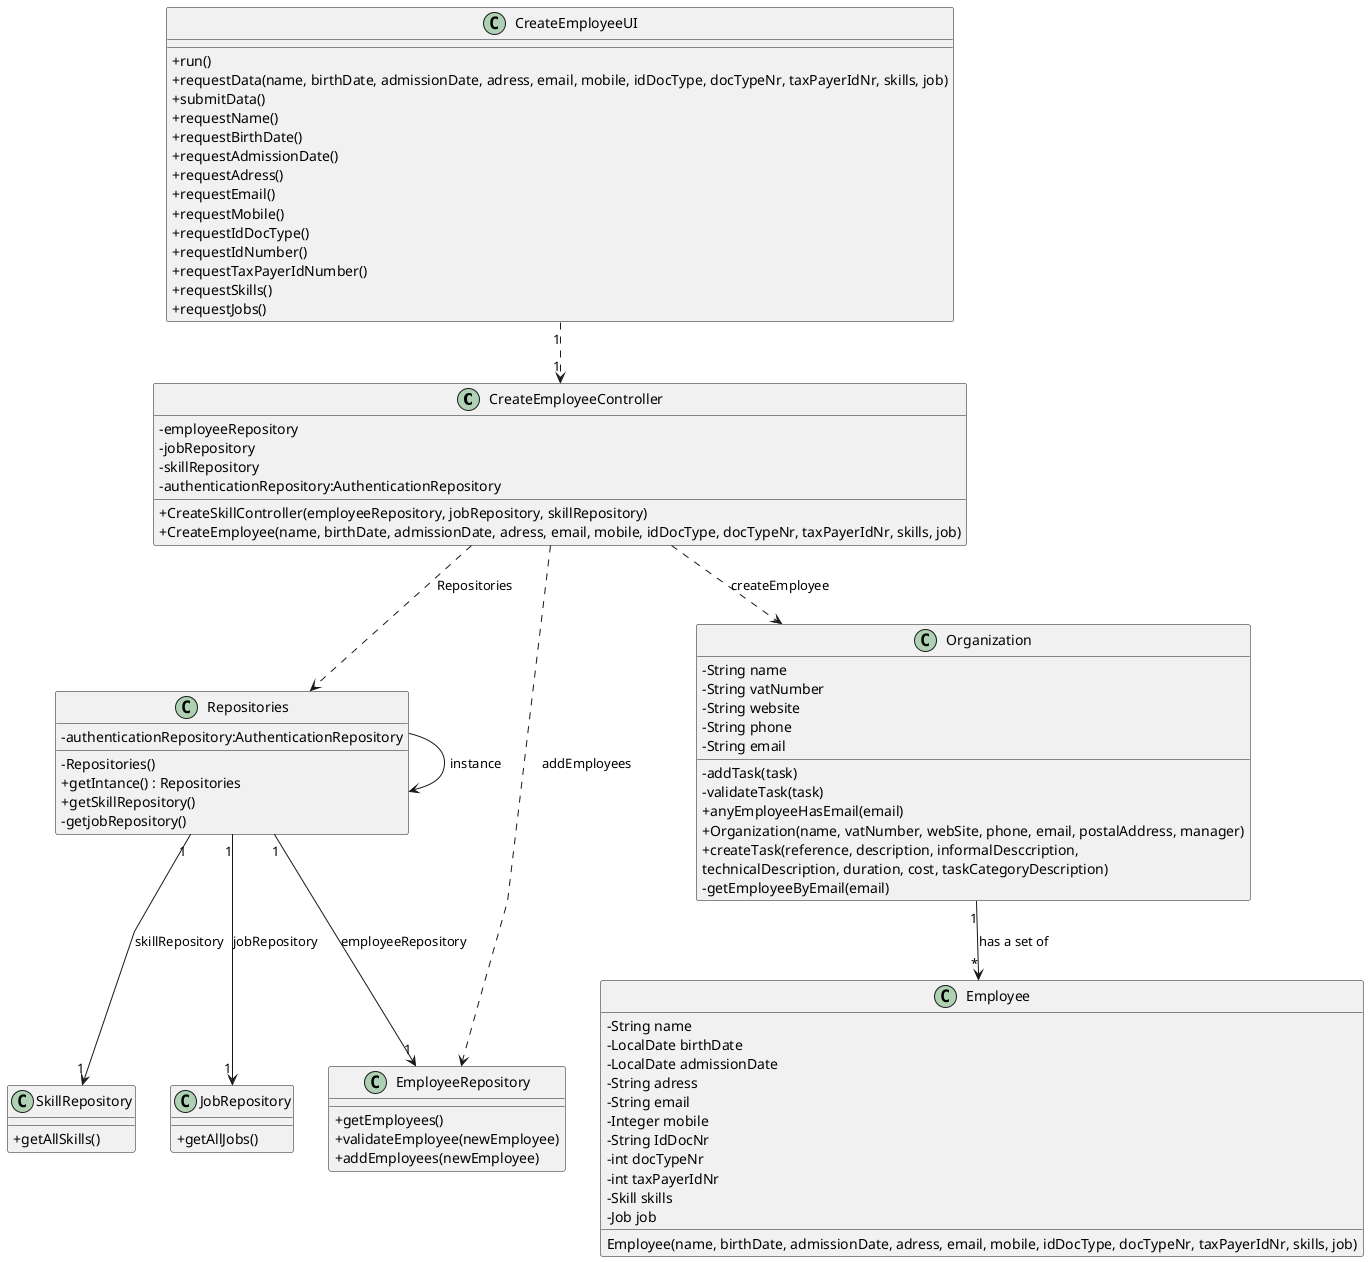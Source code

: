 @startuml
'skinparam monochrome true
skinparam packageStyle rectangle
skinparam shadowing false
skinparam linetype polyline
'skinparam linetype orto

skinparam classAttributeIconSize 0

'left to right direction

class CreateEmployeeController
{
    -employeeRepository
    -jobRepository
    -skillRepository
    -authenticationRepository:AuthenticationRepository
    +CreateSkillController(employeeRepository, jobRepository, skillRepository)
    +CreateEmployee(name, birthDate, admissionDate, adress, email, mobile, idDocType, docTypeNr, taxPayerIdNr, skills, job)


}

class CreateEmployeeUI {
   +run()
   +requestData(name, birthDate, admissionDate, adress, email, mobile, idDocType, docTypeNr, taxPayerIdNr, skills, job)
   +submitData()
   +requestName()
   +requestBirthDate()
   +requestAdmissionDate()
   +requestAdress()
   +requestEmail()
   +requestMobile()
   +requestIdDocType()
   +requestIdNumber()
   +requestTaxPayerIdNumber()
   +requestSkills()
   +requestJobs()
}

class Employee {
    - String name
    - LocalDate birthDate
    - LocalDate admissionDate
    - String adress
    - String email
    - Integer mobile
    - String IdDocNr
    - int docTypeNr
    - int taxPayerIdNr
    - Skill skills
    - Job job

    Employee(name, birthDate, admissionDate, adress, email, mobile, idDocType, docTypeNr, taxPayerIdNr, skills, job)
}

class Repositories {
        - Repositories()
        + getIntance() : Repositories
        + getSkillRepository()
        - getjobRepository()
        -authenticationRepository:AuthenticationRepository
}

class Organization {
    - String name
    - String vatNumber
    - String website
    - String phone
    - String email

    - addTask(task)
    - validateTask(task)
    + anyEmployeeHasEmail(email)
    + Organization(name, vatNumber, webSite, phone, email, postalAddress, manager)
    + createTask(reference, description, informalDesccription,\ntechnicalDescription, duration, cost, taskCategoryDescription)
    - getEmployeeByEmail(email)


}

class SkillRepository{
    + getAllSkills()
}

class JobRepository {
    + getAllJobs()
}

class EmployeeRepository {

    + getEmployees()
    + validateEmployee(newEmployee)
    + addEmployees(newEmployee)
}

CreateEmployeeUI "1" ..> "1" CreateEmployeeController

CreateEmployeeController ..> Repositories : Repositories
Repositories --> Repositories : instance
Repositories "1" --> "1" EmployeeRepository : employeeRepository
Repositories "1" --> "1" SkillRepository : skillRepository
Repositories "1" --> "1" JobRepository : jobRepository

CreateEmployeeController ..> Organization : createEmployee


Organization "1" --> "*" Employee : has a set of

CreateEmployeeController ..> EmployeeRepository: addEmployees

@enduml
